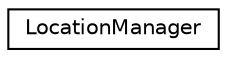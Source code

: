 digraph "Graphical Class Hierarchy"
{
  edge [fontname="Helvetica",fontsize="10",labelfontname="Helvetica",labelfontsize="10"];
  node [fontname="Helvetica",fontsize="10",shape=record];
  rankdir="LR";
  Node0 [label="LocationManager",height=0.2,width=0.4,color="black", fillcolor="white", style="filled",URL="$classLocationManager.html"];
}
